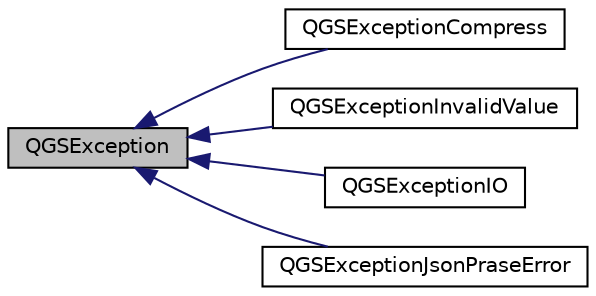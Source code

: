 digraph "QGSException"
{
  edge [fontname="Helvetica",fontsize="10",labelfontname="Helvetica",labelfontsize="10"];
  node [fontname="Helvetica",fontsize="10",shape=record];
  rankdir="LR";
  Node0 [label="QGSException",height=0.2,width=0.4,color="black", fillcolor="grey75", style="filled", fontcolor="black"];
  Node0 -> Node1 [dir="back",color="midnightblue",fontsize="10",style="solid",fontname="Helvetica"];
  Node1 [label="QGSExceptionCompress",height=0.2,width=0.4,color="black", fillcolor="white", style="filled",URL="$class_q_g_s_exception_compress.html"];
  Node0 -> Node2 [dir="back",color="midnightblue",fontsize="10",style="solid",fontname="Helvetica"];
  Node2 [label="QGSExceptionInvalidValue",height=0.2,width=0.4,color="black", fillcolor="white", style="filled",URL="$class_q_g_s_exception_invalid_value.html"];
  Node0 -> Node3 [dir="back",color="midnightblue",fontsize="10",style="solid",fontname="Helvetica"];
  Node3 [label="QGSExceptionIO",height=0.2,width=0.4,color="black", fillcolor="white", style="filled",URL="$class_q_g_s_exception_i_o.html"];
  Node0 -> Node4 [dir="back",color="midnightblue",fontsize="10",style="solid",fontname="Helvetica"];
  Node4 [label="QGSExceptionJsonPraseError",height=0.2,width=0.4,color="black", fillcolor="white", style="filled",URL="$class_q_g_s_exception_json_prase_error.html"];
}
